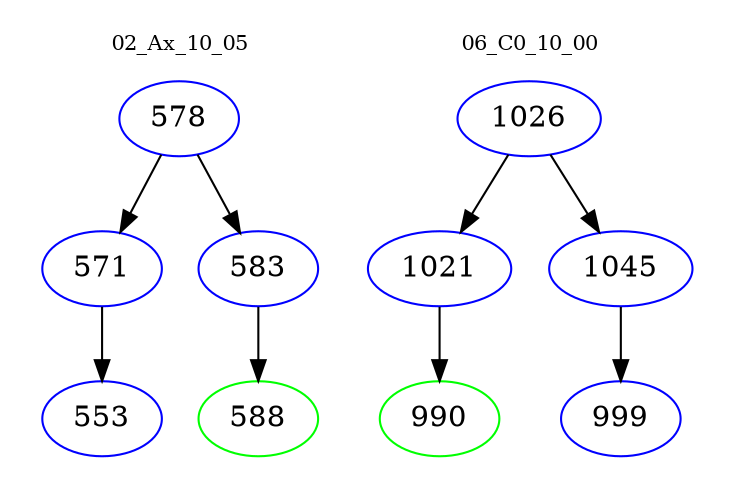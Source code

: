 digraph{
subgraph cluster_0 {
color = white
label = "02_Ax_10_05";
fontsize=10;
T0_578 [label="578", color="blue"]
T0_578 -> T0_571 [color="black"]
T0_571 [label="571", color="blue"]
T0_571 -> T0_553 [color="black"]
T0_553 [label="553", color="blue"]
T0_578 -> T0_583 [color="black"]
T0_583 [label="583", color="blue"]
T0_583 -> T0_588 [color="black"]
T0_588 [label="588", color="green"]
}
subgraph cluster_1 {
color = white
label = "06_C0_10_00";
fontsize=10;
T1_1026 [label="1026", color="blue"]
T1_1026 -> T1_1021 [color="black"]
T1_1021 [label="1021", color="blue"]
T1_1021 -> T1_990 [color="black"]
T1_990 [label="990", color="green"]
T1_1026 -> T1_1045 [color="black"]
T1_1045 [label="1045", color="blue"]
T1_1045 -> T1_999 [color="black"]
T1_999 [label="999", color="blue"]
}
}
